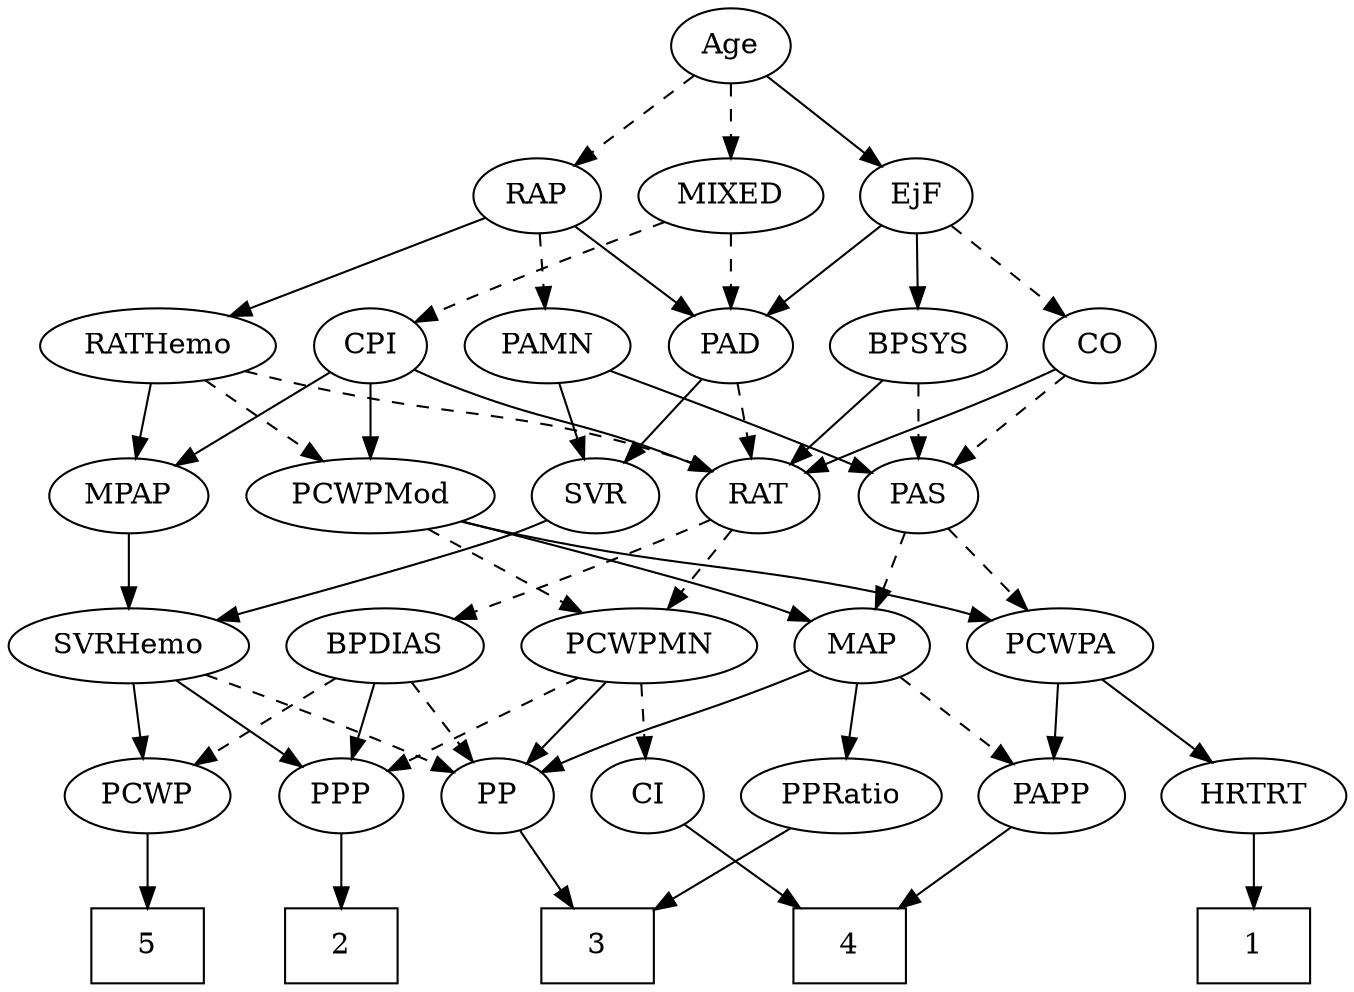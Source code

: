strict digraph {
	graph [bb="0,0,583.69,468"];
	node [label="\N"];
	1	[height=0.5,
		pos="544.05,18",
		shape=box,
		width=0.75];
	2	[height=0.5,
		pos="137.05,18",
		shape=box,
		width=0.75];
	3	[height=0.5,
		pos="252.05,18",
		shape=box,
		width=0.75];
	4	[height=0.5,
		pos="368.05,18",
		shape=box,
		width=0.75];
	5	[height=0.5,
		pos="55.046,18",
		shape=box,
		width=0.75];
	Age	[height=0.5,
		pos="318.05,450",
		width=0.75];
	EjF	[height=0.5,
		pos="403.05,378",
		width=0.75];
	Age -> EjF	[pos="e,386.71,392.46 334.43,435.5 347.02,425.14 364.58,410.67 378.79,398.97",
		style=solid];
	RAP	[height=0.5,
		pos="232.05,378",
		width=0.77632];
	Age -> RAP	[pos="e,248.87,392.69 301.46,435.5 288.82,425.21 271.19,410.86 256.86,399.2",
		style=dashed];
	MIXED	[height=0.5,
		pos="318.05,378",
		width=1.1193];
	Age -> MIXED	[pos="e,318.05,396.1 318.05,431.7 318.05,423.98 318.05,414.71 318.05,406.11",
		style=dashed];
	BPSYS	[height=0.5,
		pos="403.05,306",
		width=1.0471];
	EjF -> BPSYS	[pos="e,403.05,324.1 403.05,359.7 403.05,351.98 403.05,342.71 403.05,334.11",
		style=solid];
	PAD	[height=0.5,
		pos="319.05,306",
		width=0.79437];
	EjF -> PAD	[pos="e,335.77,320.93 386.85,363.5 374.57,353.27 357.5,339.04 343.56,327.42",
		style=solid];
	CO	[height=0.5,
		pos="486.05,306",
		width=0.75];
	EjF -> CO	[pos="e,469.96,320.56 419.44,363.17 431.69,352.85 448.6,338.58 462.32,327.01",
		style=dashed];
	RAP -> PAD	[pos="e,302.03,320.69 248.82,363.5 261.62,353.21 279.45,338.86 293.94,327.2",
		style=solid];
	PAMN	[height=0.5,
		pos="236.05,306",
		width=1.011];
	RAP -> PAMN	[pos="e,235.07,324.1 233.03,359.7 233.48,351.98 234,342.71 234.5,334.11",
		style=dashed];
	RATHemo	[height=0.5,
		pos="61.046,306",
		width=1.3721];
	RAP -> RATHemo	[pos="e,92.738,319.97 208.98,367.56 181.69,356.38 135.72,337.57 102.25,323.87",
		style=solid];
	MIXED -> PAD	[pos="e,318.8,324.1 318.29,359.7 318.4,351.98 318.54,342.71 318.66,334.11",
		style=dashed];
	CPI	[height=0.5,
		pos="155.05,306",
		width=0.75];
	MIXED -> CPI	[pos="e,176.29,317.23 289.13,365.38 263.29,354.88 224.45,338.85 191.05,324 189.25,323.2 187.4,322.37 185.54,321.52",
		style=dashed];
	MPAP	[height=0.5,
		pos="50.046,234",
		width=0.97491];
	SVRHemo	[height=0.5,
		pos="50.046,162",
		width=1.3902];
	MPAP -> SVRHemo	[pos="e,50.046,180.1 50.046,215.7 50.046,207.98 50.046,198.71 50.046,190.11",
		style=solid];
	PAS	[height=0.5,
		pos="403.05,234",
		width=0.75];
	BPSYS -> PAS	[pos="e,403.05,252.1 403.05,287.7 403.05,279.98 403.05,270.71 403.05,262.11",
		style=dashed];
	RAT	[height=0.5,
		pos="326.05,234",
		width=0.75827];
	BPSYS -> RAT	[pos="e,341.41,248.97 386.34,289.81 375.38,279.85 360.91,266.7 348.89,255.77",
		style=solid];
	PAD -> RAT	[pos="e,324.34,252.1 320.78,287.7 321.55,279.98 322.47,270.71 323.33,262.11",
		style=dashed];
	SVR	[height=0.5,
		pos="253.05,234",
		width=0.77632];
	PAD -> SVR	[pos="e,267.02,249.82 305.05,290.15 296.04,280.6 284.15,267.99 274.02,257.25",
		style=solid];
	CO -> PAS	[pos="e,419.13,248.56 469.65,291.17 457.4,280.85 440.49,266.58 426.78,255.01",
		style=dashed];
	CO -> RAT	[pos="e,348.56,244.32 464.79,294.8 459.96,292.53 454.84,290.15 450.05,288 418.94,274.02 383.09,258.79 357.96,248.26",
		style=solid];
	PCWPA	[height=0.5,
		pos="459.05,162",
		width=1.1555];
	PAS -> PCWPA	[pos="e,446.14,179.13 415.2,217.81 422.41,208.8 431.7,197.18 439.88,186.95",
		style=dashed];
	MAP	[height=0.5,
		pos="369.05,162",
		width=0.84854];
	PAS -> MAP	[pos="e,377.12,179.63 395.16,216.76 391.14,208.49 386.16,198.23 381.63,188.9",
		style=dashed];
	PAMN -> PAS	[pos="e,380.82,244.32 262.88,293.75 292.41,281.37 339.86,261.49 371.24,248.33",
		style=solid];
	PAMN -> SVR	[pos="e,248.85,252.28 240.16,288.05 242.05,280.26 244.35,270.82 246.47,262.08",
		style=solid];
	RATHemo -> MPAP	[pos="e,52.733,252.1 58.326,287.7 57.114,279.98 55.658,270.71 54.306,262.11",
		style=solid];
	RATHemo -> RAT	[pos="e,305.07,245.91 97.747,293.78 104.79,291.75 112.13,289.74 119.05,288 194.37,269.06 216.43,276.75 290.05,252 291.91,251.37 293.81,\
250.67 295.71,249.93",
		style=dashed];
	PCWPMod	[height=0.5,
		pos="155.05,234",
		width=1.4443];
	RATHemo -> PCWPMod	[pos="e,133.92,250.73 81.907,289.46 94.839,279.84 111.64,267.32 125.88,256.72",
		style=dashed];
	CPI -> MPAP	[pos="e,70.814,248.85 136.27,292.49 120.46,281.94 97.559,266.68 79.334,254.53",
		style=solid];
	CPI -> RAT	[pos="e,304.87,245.4 176.22,294.6 181.05,292.34 186.2,290.02 191.05,288 234.26,269.98 246.83,270.02 290.05,252 291.86,251.24 293.72,250.44 \
295.59,249.62",
		style=solid];
	CPI -> PCWPMod	[pos="e,155.05,252.1 155.05,287.7 155.05,279.98 155.05,270.71 155.05,262.11",
		style=solid];
	PCWPMN	[height=0.5,
		pos="270.05,162",
		width=1.3902];
	RAT -> PCWPMN	[pos="e,283.35,179.63 313.89,217.81 306.86,209.02 297.83,197.73 289.8,187.69",
		style=dashed];
	BPDIAS	[height=0.5,
		pos="160.05,162",
		width=1.1735];
	RAT -> BPDIAS	[pos="e,190.19,174.75 304.43,222.56 299.71,220.35 294.73,218.06 290.05,216 259.97,202.78 225.53,188.79 199.66,178.5",
		style=dashed];
	SVR -> SVRHemo	[pos="e,87.007,174.23 231.32,222.49 226.35,220.23 221.05,217.94 216.05,216 194.16,207.51 137.79,189.84 96.804,177.23",
		style=solid];
	PCWPMod -> PCWPA	[pos="e,428.32,174.22 193.31,221.79 200.82,219.74 208.66,217.72 216.05,216 301.04,196.27 324.63,202.1 409.05,180 412.19,179.18 415.43,\
178.25 418.67,177.28",
		style=solid];
	PCWPMod -> PCWPMN	[pos="e,245.81,177.75 179.72,217.98 196.5,207.76 218.91,194.13 237.2,182.99",
		style=dashed];
	PCWPMod -> MAP	[pos="e,345.52,173.49 193.75,221.73 236.97,209.06 304.12,189.07 329.05,180 331.4,179.14 333.82,178.22 336.25,177.27",
		style=solid];
	PAPP	[height=0.5,
		pos="455.05,90",
		width=0.88464];
	PCWPA -> PAPP	[pos="e,456.02,108.1 458.06,143.7 457.62,135.98 457.09,126.71 456.59,118.11",
		style=solid];
	HRTRT	[height=0.5,
		pos="544.05,90",
		width=1.1013];
	PCWPA -> HRTRT	[pos="e,525.64,106.16 477.49,145.81 489.3,136.09 504.8,123.32 517.87,112.56",
		style=solid];
	PP	[height=0.5,
		pos="209.05,90",
		width=0.75];
	PCWPMN -> PP	[pos="e,222.15,106.04 255.59,144.41 247.58,135.22 237.51,123.67 228.79,113.66",
		style=solid];
	PPP	[height=0.5,
		pos="137.05,90",
		width=0.75];
	PCWPMN -> PPP	[pos="e,157.72,101.88 242.81,146.67 220.63,134.99 189.38,118.55 166.6,106.56",
		style=dashed];
	CI	[height=0.5,
		pos="281.05,90",
		width=0.75];
	PCWPMN -> CI	[pos="e,278.36,108.1 272.76,143.7 273.98,135.98 275.43,126.71 276.79,118.11",
		style=dashed];
	SVRHemo -> PP	[pos="e,187.78,101.19 81.264,147.9 106.2,137.35 142,122.01 173.05,108 174.84,107.19 176.68,106.35 178.54,105.49",
		style=dashed];
	SVRHemo -> PPP	[pos="e,120.31,104.47 69.787,145.12 82.408,134.96 98.879,121.71 112.36,110.86",
		style=solid];
	PCWP	[height=0.5,
		pos="55.046,90",
		width=0.97491];
	SVRHemo -> PCWP	[pos="e,53.824,108.1 51.282,143.7 51.833,135.98 52.495,126.71 53.109,118.11",
		style=solid];
	BPDIAS -> PP	[pos="e,198.19,106.51 171.66,144.41 177.81,135.62 185.48,124.66 192.27,114.96",
		style=dashed];
	BPDIAS -> PPP	[pos="e,142.56,107.79 154.48,144.05 151.85,136.06 148.65,126.33 145.72,117.4",
		style=solid];
	BPDIAS -> PCWP	[pos="e,75.702,104.77 138.29,146.5 122.64,136.06 101.35,121.87 84.228,110.45",
		style=dashed];
	MAP -> PP	[pos="e,230.31,101.2 345.01,150.78 311.74,136.63 254.63,112.31 245.05,108 243.25,107.19 241.41,106.35 239.55,105.5",
		style=solid];
	PPRatio	[height=0.5,
		pos="366.05,90",
		width=1.1013];
	MAP -> PPRatio	[pos="e,366.78,108.1 368.3,143.7 367.97,135.98 367.58,126.71 367.21,118.11",
		style=solid];
	MAP -> PAPP	[pos="e,437.67,105.14 386.45,146.83 398.92,136.68 415.91,122.85 429.86,111.5",
		style=dashed];
	PP -> 3	[pos="e,241.42,36.292 218.8,73.116 223.91,64.801 230.29,54.41 236.1,44.963",
		style=solid];
	PPP -> 2	[pos="e,137.05,36.104 137.05,71.697 137.05,63.983 137.05,54.712 137.05,46.112",
		style=solid];
	PPRatio -> 3	[pos="e,279.35,35.764 343.52,75.17 327.69,65.446 306.16,52.229 287.97,41.059",
		style=solid];
	PCWP -> 5	[pos="e,55.046,36.104 55.046,71.697 55.046,63.983 55.046,54.712 55.046,46.112",
		style=solid];
	CI -> 4	[pos="e,346.69,36.18 297.82,75.503 309.35,66.225 324.97,53.656 338.56,42.728",
		style=solid];
	PAPP -> 4	[pos="e,389.31,36.113 437.44,74.834 425.93,65.571 410.61,53.246 397.29,42.533",
		style=solid];
	HRTRT -> 1	[pos="e,544.05,36.104 544.05,71.697 544.05,63.983 544.05,54.712 544.05,46.112",
		style=solid];
}
